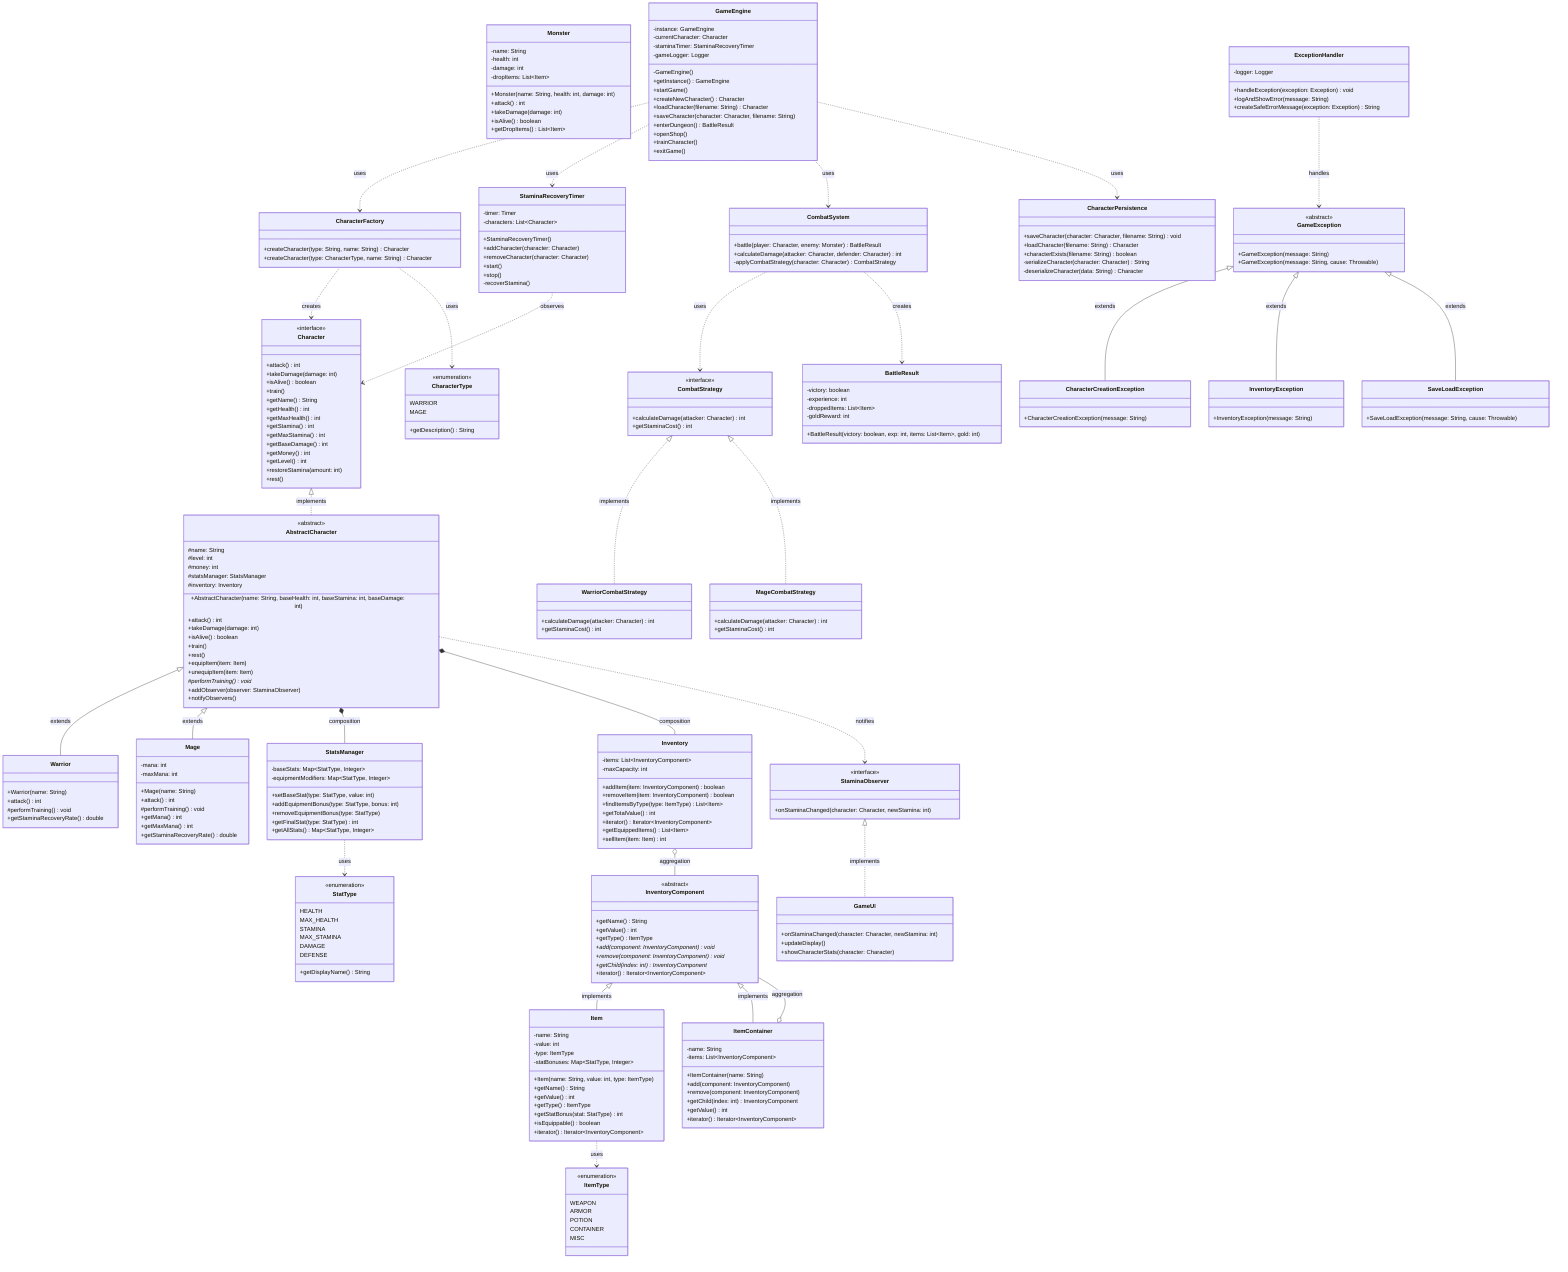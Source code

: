 classDiagram
    %% Core Character System (Factory Pattern)
    class Character {
        <<interface>>
        +attack() int
        +takeDamage(damage: int)
        +isAlive() boolean
        +train()
        +getName() String
        +getHealth() int
        +getMaxHealth() int
        +getStamina() int
        +getMaxStamina() int
        +getBaseDamage() int
        +getMoney() int
        +getLevel() int
        +restoreStamina(amount: int)
        +rest()
    }

    class AbstractCharacter {
        <<abstract>>
        #name: String
        #level: int
        #money: int
        #statsManager: StatsManager
        #inventory: Inventory
        +AbstractCharacter(name: String, baseHealth: int, baseStamina: int, baseDamage: int)
        +attack() int
        +takeDamage(damage: int)
        +isAlive() boolean
        +train()
        +rest()
        +equipItem(item: Item)
        +unequipItem(item: Item)
        #performTraining()* void
        +addObserver(observer: StaminaObserver)
        +notifyObservers()
    }

    class Warrior {
        +Warrior(name: String)
        +attack() int
        #performTraining() void
        +getStaminaRecoveryRate() double
    }

    class Mage {
        -mana: int
        -maxMana: int
        +Mage(name: String)
        +attack() int
        #performTraining() void
        +getMana() int
        +getMaxMana() int
        +getStaminaRecoveryRate() double
    }

    class CharacterFactory {
        +createCharacter(type: String, name: String) Character
        +createCharacter(type: CharacterType, name: String) Character
    }

    class CharacterType {
        <<enumeration>>
        WARRIOR
        MAGE
        +getDescription() String
    }

    %% Stats System
    class StatsManager {
        -baseStats: Map~StatType, Integer~
        -equipmentModifiers: Map~StatType, Integer~
        +setBaseStat(type: StatType, value: int)
        +addEquipmentBonus(type: StatType, bonus: int)
        +removeEquipmentBonus(type: StatType)
        +getFinalStat(type: StatType) int
        +getAllStats() Map~StatType, Integer~
    }

    class StatType {
        <<enumeration>>
        HEALTH
        MAX_HEALTH
        STAMINA
        MAX_STAMINA
        DAMAGE
        DEFENSE
        +getDisplayName() String
    }

    %% Inventory System (Composite Pattern)
    class InventoryComponent {
        <<abstract>>
        +getName() String
        +getValue() int
        +getType() ItemType
        +add(component: InventoryComponent)* void
        +remove(component: InventoryComponent)* void
        +getChild(index: int)* InventoryComponent
        +iterator() Iterator~InventoryComponent~
    }

    class Item {
        -name: String
        -value: int
        -type: ItemType
        -statBonuses: Map~StatType, Integer~
        +Item(name: String, value: int, type: ItemType)
        +getName() String
        +getValue() int
        +getType() ItemType
        +getStatBonus(stat: StatType) int
        +isEquippable() boolean
        +iterator() Iterator~InventoryComponent~
    }

    class ItemContainer {
        -name: String
        -items: List~InventoryComponent~
        +ItemContainer(name: String)
        +add(component: InventoryComponent)
        +remove(component: InventoryComponent)
        +getChild(index: int) InventoryComponent
        +getValue() int
        +iterator() Iterator~InventoryComponent~
    }

    class Inventory {
        -items: List~InventoryComponent~
        -maxCapacity: int
        +addItem(item: InventoryComponent) boolean
        +removeItem(item: InventoryComponent) boolean
        +findItemsByType(type: ItemType) List~Item~
        +getTotalValue() int
        +iterator() Iterator~InventoryComponent~
        +getEquippedItems() List~Item~
        +sellItem(item: Item) int
    }

    class ItemType {
        <<enumeration>>
        WEAPON
        ARMOR
        POTION
        CONTAINER
        MISC
    }

    %% Combat System (Strategy Pattern)
    class CombatStrategy {
        <<interface>>
        +calculateDamage(attacker: Character) int
        +getStaminaCost() int
    }

    class WarriorCombatStrategy {
        +calculateDamage(attacker: Character) int
        +getStaminaCost() int
    }

    class MageCombatStrategy {
        +calculateDamage(attacker: Character) int
        +getStaminaCost() int
    }

    class CombatSystem {
        +battle(player: Character, enemy: Monster) BattleResult
        +calculateDamage(attacker: Character, defender: Character) int
        -applyCombatStrategy(character: Character) CombatStrategy
    }

    class Monster {
        -name: String
        -health: int
        -damage: int
        -dropItems: List~Item~
        +Monster(name: String, health: int, damage: int)
        +attack() int
        +takeDamage(damage: int)
        +isAlive() boolean
        +getDropItems() List~Item~
    }

    class BattleResult {
        -victory: boolean
        -experience: int
        -droppedItems: List~Item~
        -goldReward: int
        +BattleResult(victory: boolean, exp: int, items: List~Item~, gold: int)
    }

    %% Stamina Recovery System (Observer + Multithreading)
    class StaminaObserver {
        <<interface>>
        +onStaminaChanged(character: Character, newStamina: int)
    }

    class StaminaRecoveryTimer {
        -timer: Timer
        -characters: List~Character~
        +StaminaRecoveryTimer()
        +addCharacter(character: Character)
        +removeCharacter(character: Character)
        +start()
        +stop()
        -recoverStamina()
    }

    class GameUI {
        +onStaminaChanged(character: Character, newStamina: int)
        +updateDisplay()
        +showCharacterStats(character: Character)
    }

    %% Game Engine (Singleton Pattern)
    class GameEngine {
        -instance: GameEngine
        -currentCharacter: Character
        -staminaTimer: StaminaRecoveryTimer
        -gameLogger: Logger
        -GameEngine()
        +getInstance() GameEngine
        +startGame()
        +createNewCharacter() Character
        +loadCharacter(filename: String) Character
        +saveCharacter(character: Character, filename: String)
        +enterDungeon() BattleResult
        +openShop()
        +trainCharacter()
        +exitGame()
    }

    %% Exception Handling
    class GameException {
        <<abstract>>
        +GameException(message: String)
        +GameException(message: String, cause: Throwable)
    }

    class CharacterCreationException {
        +CharacterCreationException(message: String)
    }

    class InventoryException {
        +InventoryException(message: String)
    }

    class SaveLoadException {
        +SaveLoadException(message: String, cause: Throwable)
    }

    class ExceptionHandler {
        -logger: Logger
        +handleException(exception: Exception) void
        +logAndShowError(message: String)
        +createSafeErrorMessage(exception: Exception) String
    }

    %% File I/O System
    class CharacterPersistence {
        +saveCharacter(character: Character, filename: String) void
        +loadCharacter(filename: String) Character
        +characterExists(filename: String) boolean
        -serializeCharacter(character: Character) String
        -deserializeCharacter(data: String) Character
    }

    %% Relationships
    Character <|.. AbstractCharacter : implements
    AbstractCharacter <|-- Warrior : extends
    AbstractCharacter <|-- Mage : extends
    CharacterFactory ..> Character : creates
    CharacterFactory ..> CharacterType : uses
    
    AbstractCharacter *-- StatsManager : composition
    AbstractCharacter *-- Inventory : composition
    StatsManager ..> StatType : uses
    
    InventoryComponent <|-- Item : implements
    InventoryComponent <|-- ItemContainer : implements
    Inventory o-- InventoryComponent : aggregation
    Item ..> ItemType : uses
    ItemContainer o-- InventoryComponent : aggregation
    
    CombatStrategy <|.. WarriorCombatStrategy : implements
    CombatStrategy <|.. MageCombatStrategy : implements
    CombatSystem ..> CombatStrategy : uses
    CombatSystem ..> BattleResult : creates
    
    StaminaObserver <|.. GameUI : implements
    AbstractCharacter ..> StaminaObserver : notifies
    StaminaRecoveryTimer ..> Character : observes
    
    GameEngine ..> CharacterFactory : uses
    GameEngine ..> StaminaRecoveryTimer : uses
    GameEngine ..> CombatSystem : uses
    GameEngine ..> CharacterPersistence : uses
    
    GameException <|-- CharacterCreationException : extends
    GameException <|-- InventoryException : extends
    GameException <|-- SaveLoadException : extends
    ExceptionHandler ..> GameException : handles